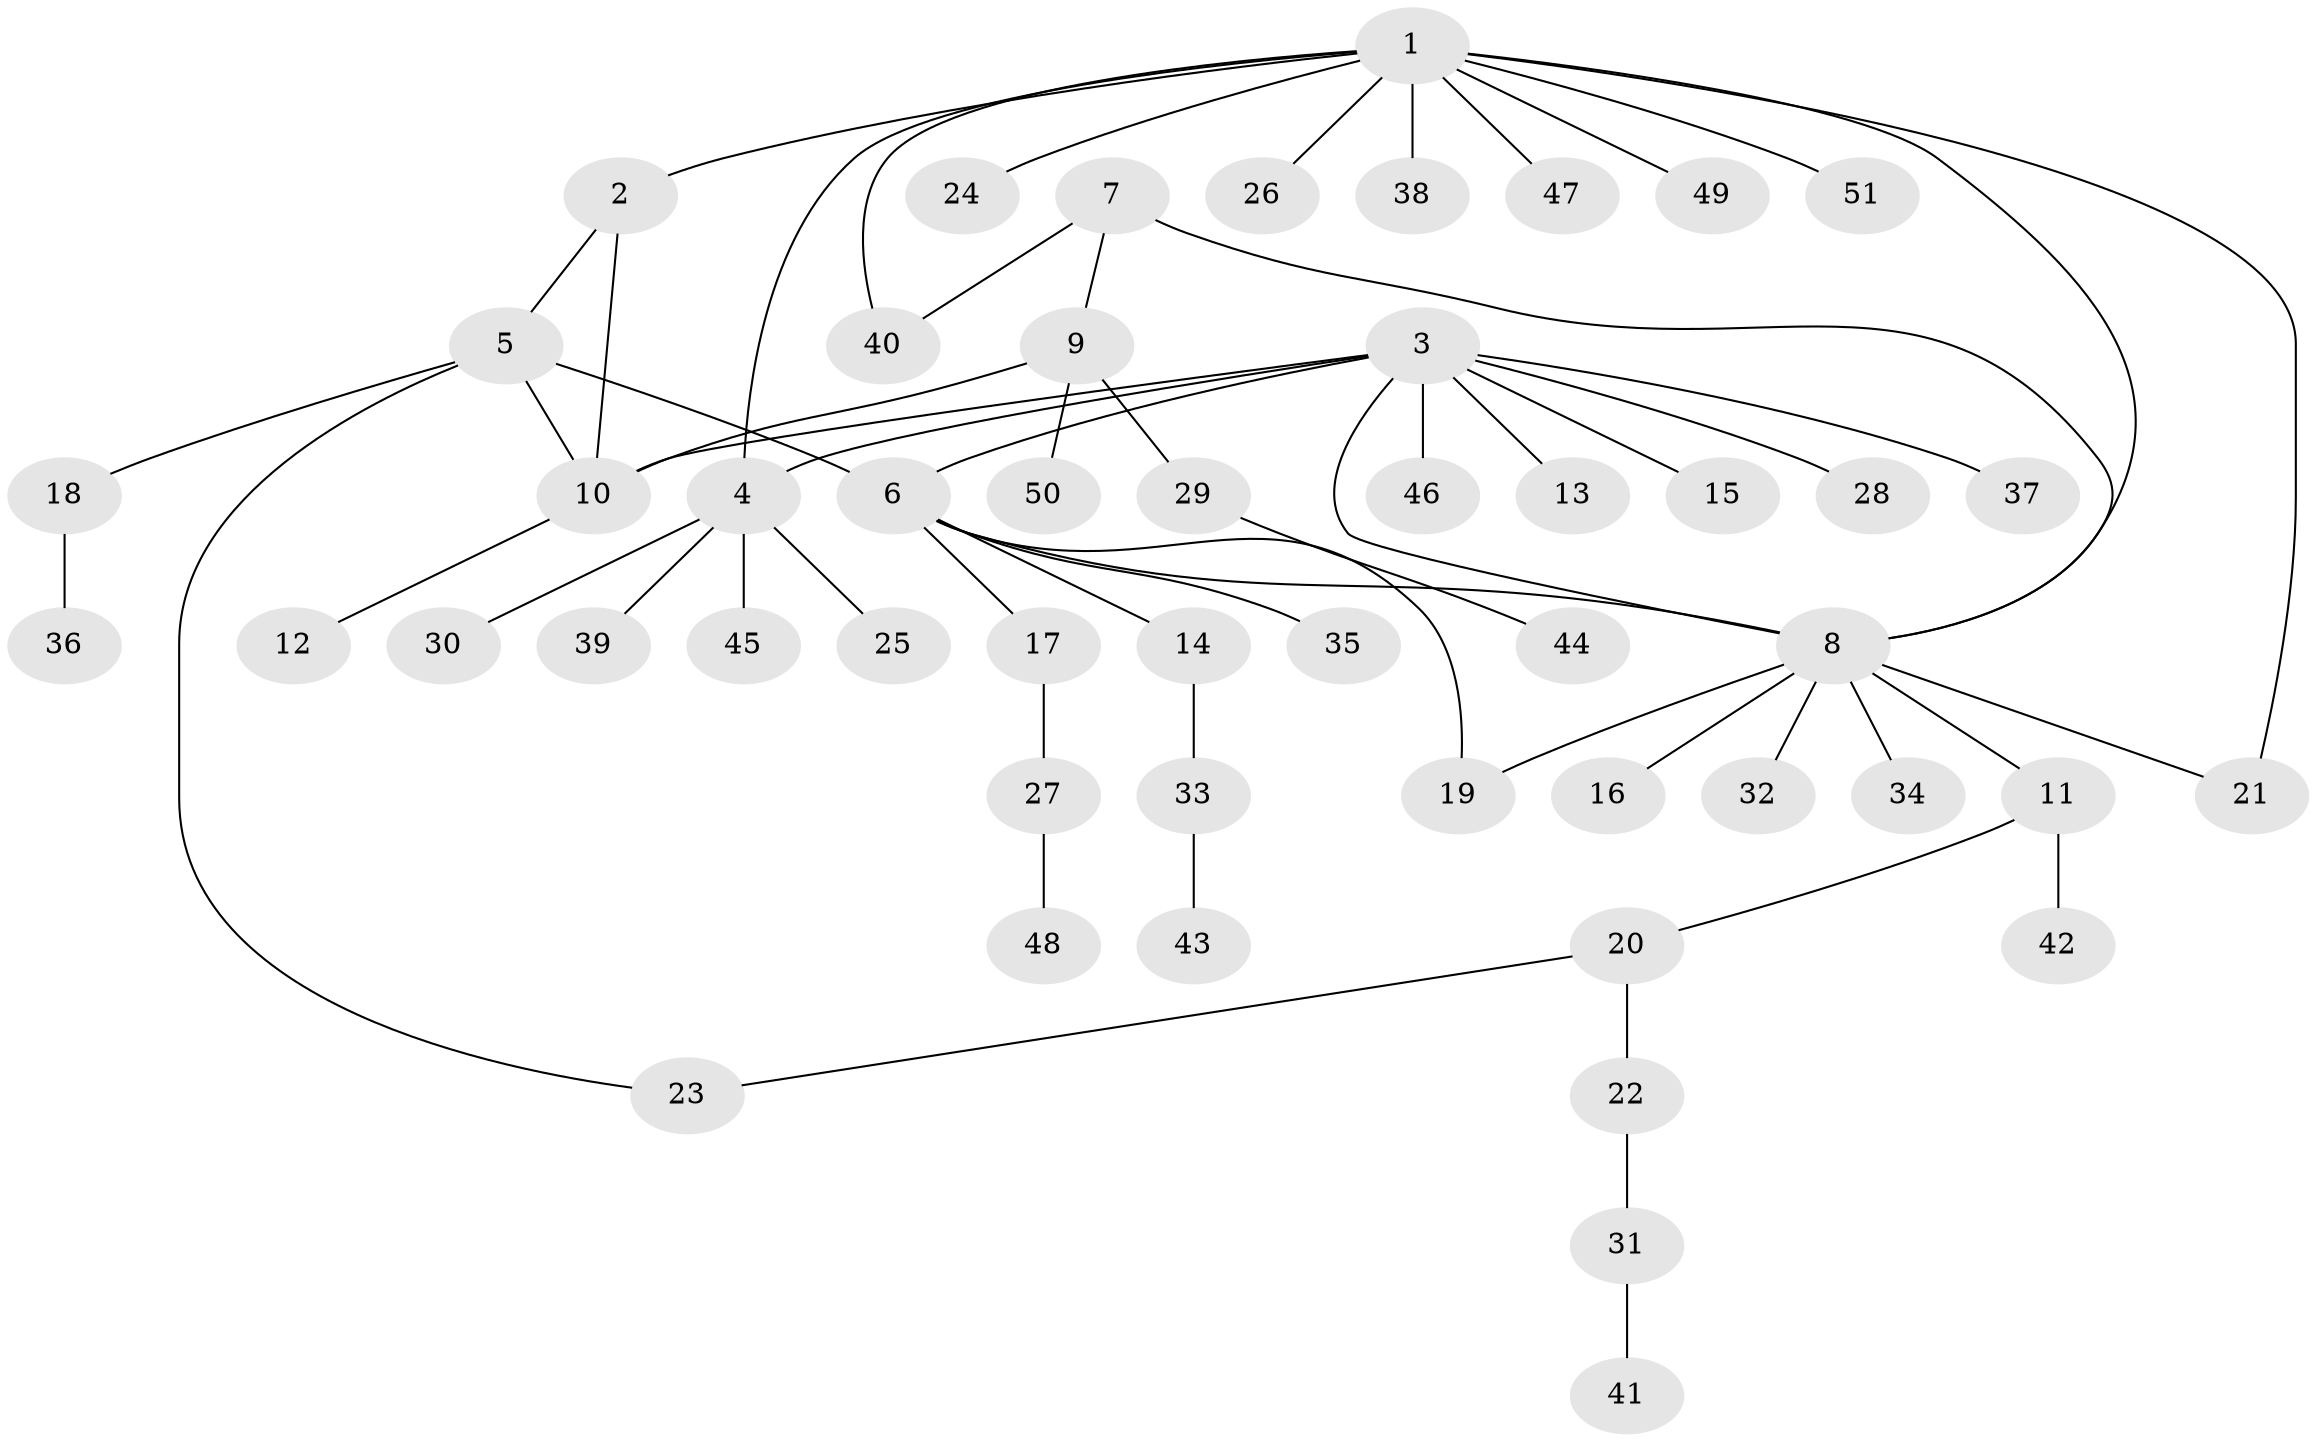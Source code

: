 // Generated by graph-tools (version 1.1) at 2025/11/02/27/25 16:11:31]
// undirected, 51 vertices, 60 edges
graph export_dot {
graph [start="1"]
  node [color=gray90,style=filled];
  1;
  2;
  3;
  4;
  5;
  6;
  7;
  8;
  9;
  10;
  11;
  12;
  13;
  14;
  15;
  16;
  17;
  18;
  19;
  20;
  21;
  22;
  23;
  24;
  25;
  26;
  27;
  28;
  29;
  30;
  31;
  32;
  33;
  34;
  35;
  36;
  37;
  38;
  39;
  40;
  41;
  42;
  43;
  44;
  45;
  46;
  47;
  48;
  49;
  50;
  51;
  1 -- 2;
  1 -- 4;
  1 -- 8;
  1 -- 21;
  1 -- 24;
  1 -- 26;
  1 -- 38;
  1 -- 40;
  1 -- 47;
  1 -- 49;
  1 -- 51;
  2 -- 5;
  2 -- 10;
  3 -- 4;
  3 -- 6;
  3 -- 8;
  3 -- 10;
  3 -- 13;
  3 -- 15;
  3 -- 28;
  3 -- 37;
  3 -- 46;
  4 -- 25;
  4 -- 30;
  4 -- 39;
  4 -- 45;
  5 -- 6;
  5 -- 10;
  5 -- 18;
  5 -- 23;
  6 -- 8;
  6 -- 14;
  6 -- 17;
  6 -- 19;
  6 -- 35;
  7 -- 8;
  7 -- 9;
  7 -- 40;
  8 -- 11;
  8 -- 16;
  8 -- 19;
  8 -- 21;
  8 -- 32;
  8 -- 34;
  9 -- 10;
  9 -- 29;
  9 -- 50;
  10 -- 12;
  11 -- 20;
  11 -- 42;
  14 -- 33;
  17 -- 27;
  18 -- 36;
  20 -- 22;
  20 -- 23;
  22 -- 31;
  27 -- 48;
  29 -- 44;
  31 -- 41;
  33 -- 43;
}
